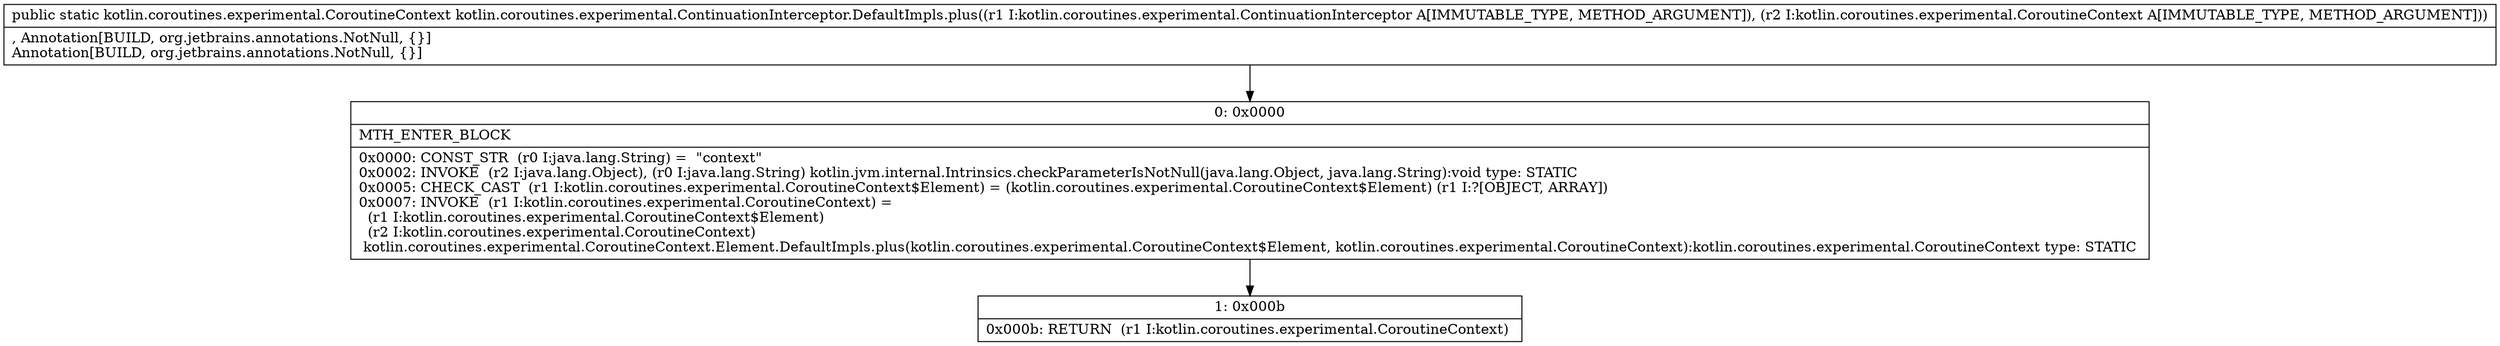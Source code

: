 digraph "CFG forkotlin.coroutines.experimental.ContinuationInterceptor.DefaultImpls.plus(Lkotlin\/coroutines\/experimental\/ContinuationInterceptor;Lkotlin\/coroutines\/experimental\/CoroutineContext;)Lkotlin\/coroutines\/experimental\/CoroutineContext;" {
Node_0 [shape=record,label="{0\:\ 0x0000|MTH_ENTER_BLOCK\l|0x0000: CONST_STR  (r0 I:java.lang.String) =  \"context\" \l0x0002: INVOKE  (r2 I:java.lang.Object), (r0 I:java.lang.String) kotlin.jvm.internal.Intrinsics.checkParameterIsNotNull(java.lang.Object, java.lang.String):void type: STATIC \l0x0005: CHECK_CAST  (r1 I:kotlin.coroutines.experimental.CoroutineContext$Element) = (kotlin.coroutines.experimental.CoroutineContext$Element) (r1 I:?[OBJECT, ARRAY]) \l0x0007: INVOKE  (r1 I:kotlin.coroutines.experimental.CoroutineContext) = \l  (r1 I:kotlin.coroutines.experimental.CoroutineContext$Element)\l  (r2 I:kotlin.coroutines.experimental.CoroutineContext)\l kotlin.coroutines.experimental.CoroutineContext.Element.DefaultImpls.plus(kotlin.coroutines.experimental.CoroutineContext$Element, kotlin.coroutines.experimental.CoroutineContext):kotlin.coroutines.experimental.CoroutineContext type: STATIC \l}"];
Node_1 [shape=record,label="{1\:\ 0x000b|0x000b: RETURN  (r1 I:kotlin.coroutines.experimental.CoroutineContext) \l}"];
MethodNode[shape=record,label="{public static kotlin.coroutines.experimental.CoroutineContext kotlin.coroutines.experimental.ContinuationInterceptor.DefaultImpls.plus((r1 I:kotlin.coroutines.experimental.ContinuationInterceptor A[IMMUTABLE_TYPE, METHOD_ARGUMENT]), (r2 I:kotlin.coroutines.experimental.CoroutineContext A[IMMUTABLE_TYPE, METHOD_ARGUMENT]))  | , Annotation[BUILD, org.jetbrains.annotations.NotNull, \{\}]\lAnnotation[BUILD, org.jetbrains.annotations.NotNull, \{\}]\l}"];
MethodNode -> Node_0;
Node_0 -> Node_1;
}

